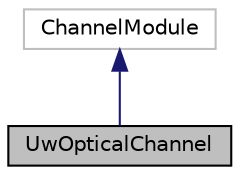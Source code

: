 digraph "UwOpticalChannel"
{
 // LATEX_PDF_SIZE
  edge [fontname="Helvetica",fontsize="10",labelfontname="Helvetica",labelfontsize="10"];
  node [fontname="Helvetica",fontsize="10",shape=record];
  Node1 [label="UwOpticalChannel",height=0.2,width=0.4,color="black", fillcolor="grey75", style="filled", fontcolor="black",tooltip="UwOpticalChannel extends Miracle channel class and implements the underwater optical channel."];
  Node2 -> Node1 [dir="back",color="midnightblue",fontsize="10",style="solid",fontname="Helvetica"];
  Node2 [label="ChannelModule",height=0.2,width=0.4,color="grey75", fillcolor="white", style="filled",tooltip=" "];
}
